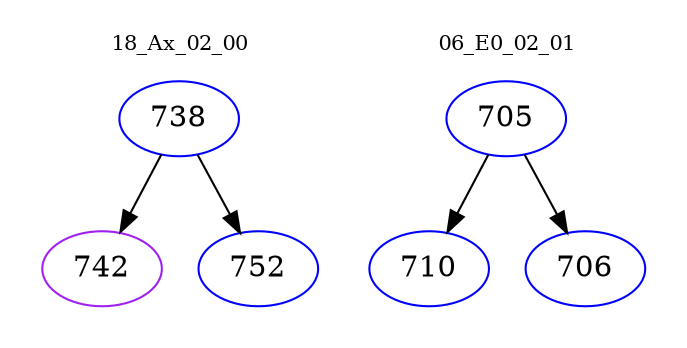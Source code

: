 digraph{
subgraph cluster_0 {
color = white
label = "18_Ax_02_00";
fontsize=10;
T0_738 [label="738", color="blue"]
T0_738 -> T0_742 [color="black"]
T0_742 [label="742", color="purple"]
T0_738 -> T0_752 [color="black"]
T0_752 [label="752", color="blue"]
}
subgraph cluster_1 {
color = white
label = "06_E0_02_01";
fontsize=10;
T1_705 [label="705", color="blue"]
T1_705 -> T1_710 [color="black"]
T1_710 [label="710", color="blue"]
T1_705 -> T1_706 [color="black"]
T1_706 [label="706", color="blue"]
}
}
